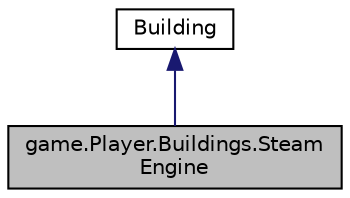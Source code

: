 digraph "game.Player.Buildings.SteamEngine"
{
 // LATEX_PDF_SIZE
  edge [fontname="Helvetica",fontsize="10",labelfontname="Helvetica",labelfontsize="10"];
  node [fontname="Helvetica",fontsize="10",shape=record];
  Node1 [label="game.Player.Buildings.Steam\lEngine",height=0.2,width=0.4,color="black", fillcolor="grey75", style="filled", fontcolor="black",tooltip="Класс SteamEngine служит для переработки воды в энергию."];
  Node2 -> Node1 [dir="back",color="midnightblue",fontsize="10",style="solid",fontname="Helvetica"];
  Node2 [label="Building",height=0.2,width=0.4,color="black", fillcolor="white", style="filled",URL="$a00116.html",tooltip="Класс Building даёт возможность строительства игроку. Так же предоставляет возможность улучшать здани..."];
}
